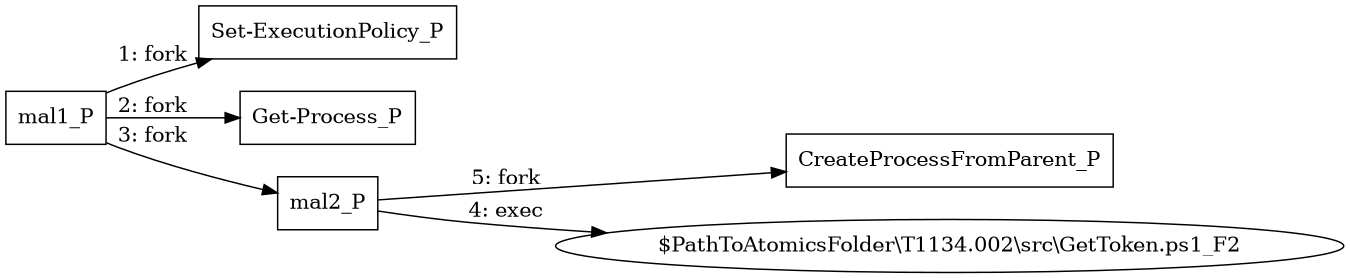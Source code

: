 digraph "T1134.002" {
rankdir="LR"
size="9"
fixedsize="false"
splines="true"
nodesep=0.3
ranksep=0
fontsize=10
overlap="scalexy"
engine= "neato"
	"mal1_P" [node_type=Process shape=box]
	"Set-ExecutionPolicy_P" [node_type=Process shape=box]
	"Get-Process_P" [node_type=Process shape=box]
	"mal2_P" [node_type=Process shape=box]
	"CreateProcessFromParent_P" [node_type=Process shape=box]
	"$PathToAtomicsFolder\\T1134.002\\src\\GetToken.ps1_F2" [node_type=File shape=ellipse]
	"mal1_P" -> "Set-ExecutionPolicy_P" [label="1: fork"]
	"mal1_P" -> "Get-Process_P" [label="2: fork"]
	"mal1_P" -> "mal2_P" [label="3: fork"]
	"mal2_P" -> "$PathToAtomicsFolder\\T1134.002\\src\\GetToken.ps1_F2" [label="4: exec"]
	"mal2_P" -> "CreateProcessFromParent_P" [label="5: fork"]
}
